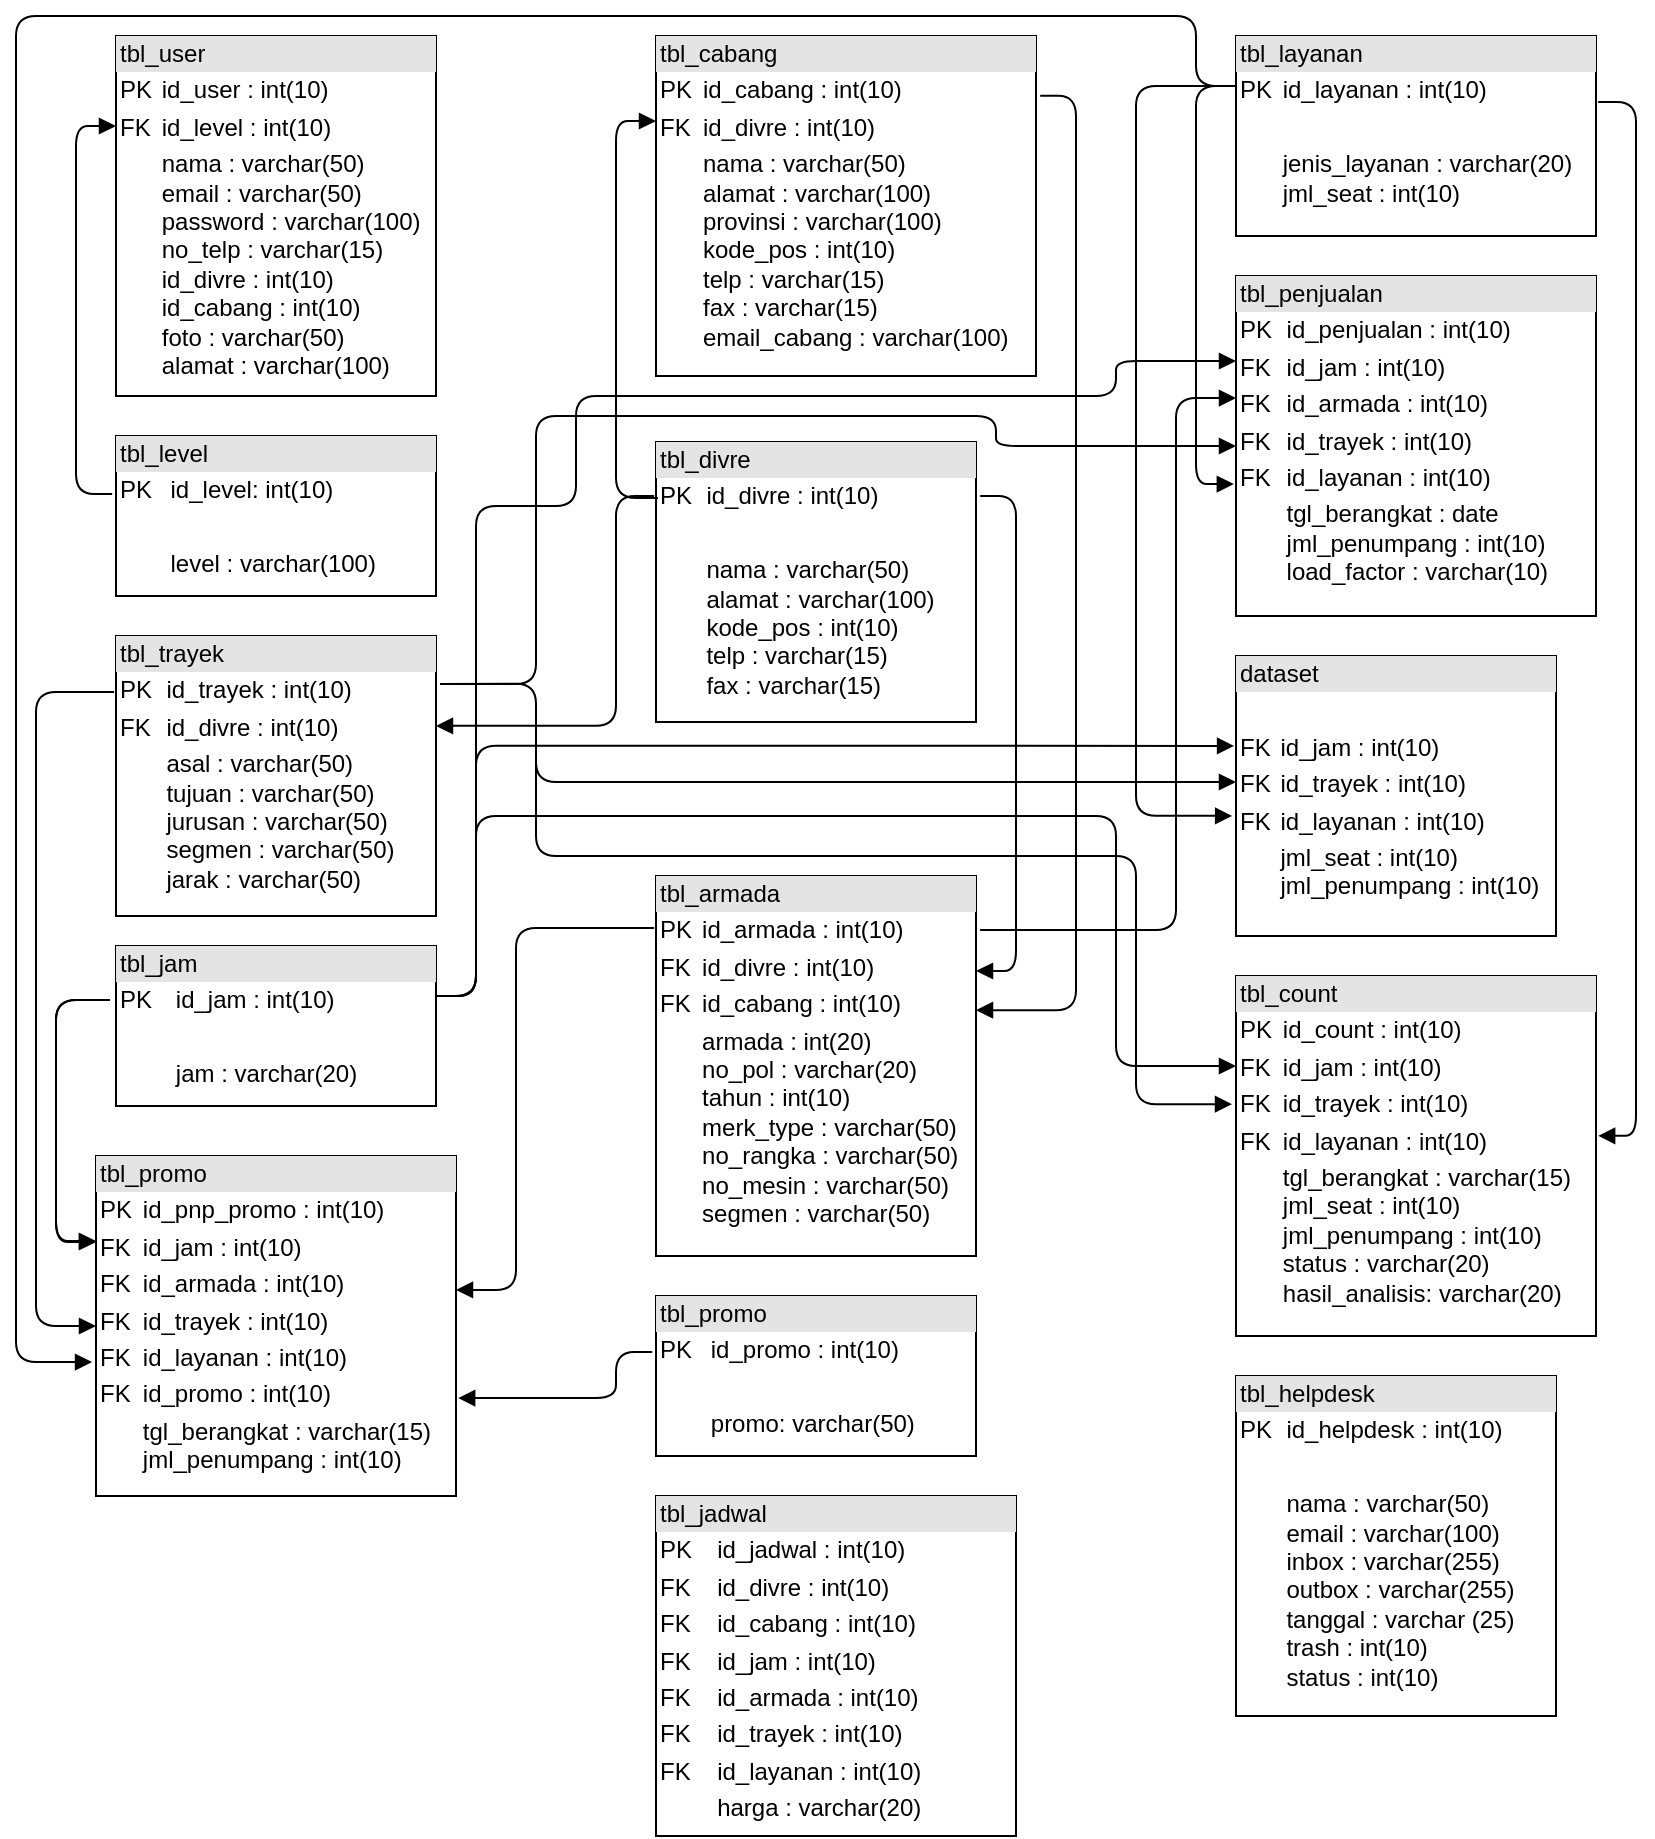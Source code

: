 <mxfile version="10.7.9" type="github"><diagram id="iDcpFwew9G3KRtOqhwn0" name="Page-1"><mxGraphModel dx="1141" dy="521" grid="1" gridSize="10" guides="1" tooltips="1" connect="1" arrows="1" fold="1" page="1" pageScale="1" pageWidth="850" pageHeight="1100" math="0" shadow="0"><root><mxCell id="0"/><mxCell id="1" parent="0"/><mxCell id="OcaQYi3DWX6enCrN7TMO-10" value="&lt;div style=&quot;box-sizing: border-box ; width: 100% ; background: #e4e4e4 ; padding: 2px&quot;&gt;tbl_user&lt;/div&gt;&lt;table style=&quot;width: 100% ; font-size: 1em&quot; cellspacing=&quot;0&quot; cellpadding=&quot;2&quot;&gt;&lt;tbody&gt;&lt;tr&gt;&lt;td&gt;PK&lt;/td&gt;&lt;td&gt;id_user : int(10)&lt;br&gt;&lt;/td&gt;&lt;/tr&gt;&lt;tr&gt;&lt;td&gt;FK&lt;br&gt;&lt;/td&gt;&lt;td&gt;id_level : int(10)&lt;br&gt;&lt;/td&gt;&lt;/tr&gt;&lt;tr&gt;&lt;td&gt;&lt;br&gt;&lt;/td&gt;&lt;td&gt;nama : varchar(50)&lt;br&gt;email : varchar(50)&lt;br&gt;password : varchar(100)&lt;br&gt;no_telp : varchar(15)&lt;br&gt;id_divre : int(10)&lt;br&gt;id_cabang : int(10)&lt;br&gt;foto : varchar(50)&lt;br&gt;alamat : varchar(100)&lt;br&gt;&lt;br&gt;&lt;br&gt;&lt;/td&gt;&lt;/tr&gt;&lt;/tbody&gt;&lt;/table&gt;" style="verticalAlign=top;align=left;overflow=fill;html=1;" parent="1" vertex="1"><mxGeometry x="70" y="30" width="160" height="180" as="geometry"/></mxCell><mxCell id="msrXH95pnR_zULDC1630-1" value="&lt;div style=&quot;box-sizing: border-box ; width: 100% ; background: #e4e4e4 ; padding: 2px&quot;&gt;tbl_level&lt;/div&gt;&lt;table style=&quot;width: 100% ; font-size: 1em&quot; cellspacing=&quot;0&quot; cellpadding=&quot;2&quot;&gt;&lt;tbody&gt;&lt;tr&gt;&lt;td&gt;PK&lt;/td&gt;&lt;td&gt;id_level: int(10)&lt;br&gt;&lt;/td&gt;&lt;/tr&gt;&lt;tr&gt;&lt;td&gt;&lt;br&gt;&lt;/td&gt;&lt;td&gt;&lt;br&gt;&lt;/td&gt;&lt;/tr&gt;&lt;tr&gt;&lt;td&gt;&lt;br&gt;&lt;/td&gt;&lt;td&gt;level : varchar(100)&lt;br&gt;&lt;br&gt;&lt;br&gt;&lt;/td&gt;&lt;/tr&gt;&lt;/tbody&gt;&lt;/table&gt;" style="verticalAlign=top;align=left;overflow=fill;html=1;" vertex="1" parent="1"><mxGeometry x="70" y="230" width="160" height="80" as="geometry"/></mxCell><mxCell id="msrXH95pnR_zULDC1630-2" value="&lt;div style=&quot;box-sizing: border-box ; width: 100% ; background: #e4e4e4 ; padding: 2px&quot;&gt;tbl_cabang&lt;/div&gt;&lt;table style=&quot;width: 100% ; font-size: 1em&quot; cellspacing=&quot;0&quot; cellpadding=&quot;2&quot;&gt;&lt;tbody&gt;&lt;tr&gt;&lt;td&gt;PK&lt;/td&gt;&lt;td&gt;id_cabang : int(10)&lt;br&gt;&lt;/td&gt;&lt;/tr&gt;&lt;tr&gt;&lt;td&gt;FK&lt;br&gt;&lt;/td&gt;&lt;td&gt;id_divre : int(10)&lt;br&gt;&lt;/td&gt;&lt;/tr&gt;&lt;tr&gt;&lt;td&gt;&lt;br&gt;&lt;/td&gt;&lt;td&gt;nama : varchar(50)&lt;br&gt;alamat : varchar(100)&lt;br&gt;provinsi : varchar(100)&lt;br&gt;kode_pos : int(10)&lt;br&gt;telp : varchar(15)&lt;br&gt;fax : varchar(15)&lt;br&gt;email_cabang : varchar(100)&lt;br&gt;&lt;br&gt;&lt;br&gt;&lt;/td&gt;&lt;/tr&gt;&lt;/tbody&gt;&lt;/table&gt;" style="verticalAlign=top;align=left;overflow=fill;html=1;" vertex="1" parent="1"><mxGeometry x="340" y="30" width="190" height="170" as="geometry"/></mxCell><mxCell id="msrXH95pnR_zULDC1630-3" value="&lt;div style=&quot;box-sizing: border-box ; width: 100% ; background: #e4e4e4 ; padding: 2px&quot;&gt;tbl_divre&lt;/div&gt;&lt;table style=&quot;width: 100% ; font-size: 1em&quot; cellspacing=&quot;0&quot; cellpadding=&quot;2&quot;&gt;&lt;tbody&gt;&lt;tr&gt;&lt;td&gt;PK&lt;/td&gt;&lt;td&gt;id_divre : int(10)&lt;br&gt;&lt;/td&gt;&lt;/tr&gt;&lt;tr&gt;&lt;td&gt;&lt;br&gt;&lt;/td&gt;&lt;td&gt;&lt;br&gt;&lt;/td&gt;&lt;/tr&gt;&lt;tr&gt;&lt;td&gt;&lt;br&gt;&lt;/td&gt;&lt;td&gt;nama : varchar(50)&lt;br&gt;alamat : varchar(100)&lt;br&gt;kode_pos : int(10)&lt;br&gt;telp : varchar(15)&lt;br&gt;fax : varchar(15)&lt;br&gt;&lt;br&gt;&lt;br&gt;&lt;/td&gt;&lt;/tr&gt;&lt;/tbody&gt;&lt;/table&gt;" style="verticalAlign=top;align=left;overflow=fill;html=1;" vertex="1" parent="1"><mxGeometry x="340" y="233" width="160" height="140" as="geometry"/></mxCell><mxCell id="msrXH95pnR_zULDC1630-4" value="&lt;div style=&quot;box-sizing: border-box ; width: 100% ; background: #e4e4e4 ; padding: 2px&quot;&gt;tbl_trayek&lt;/div&gt;&lt;table style=&quot;width: 100% ; font-size: 1em&quot; cellspacing=&quot;0&quot; cellpadding=&quot;2&quot;&gt;&lt;tbody&gt;&lt;tr&gt;&lt;td&gt;PK&lt;/td&gt;&lt;td&gt;id_trayek : int(10)&lt;br&gt;&lt;/td&gt;&lt;/tr&gt;&lt;tr&gt;&lt;td&gt;FK&lt;br&gt;&lt;/td&gt;&lt;td&gt;id_divre : int(10)&lt;br&gt;&lt;/td&gt;&lt;/tr&gt;&lt;tr&gt;&lt;td&gt;&lt;br&gt;&lt;/td&gt;&lt;td&gt;asal : varchar(50)&lt;br&gt;tujuan : varchar(50)&lt;br&gt;jurusan : varchar(50)&lt;br&gt;segmen : varchar(50)&lt;br&gt;jarak : varchar(50)&lt;/td&gt;&lt;/tr&gt;&lt;/tbody&gt;&lt;/table&gt;" style="verticalAlign=top;align=left;overflow=fill;html=1;" vertex="1" parent="1"><mxGeometry x="70" y="330" width="160" height="140" as="geometry"/></mxCell><mxCell id="msrXH95pnR_zULDC1630-5" value="&lt;div style=&quot;box-sizing: border-box ; width: 100% ; background: #e4e4e4 ; padding: 2px&quot;&gt;tbl_armada&lt;/div&gt;&lt;table style=&quot;width: 100% ; font-size: 1em&quot; cellspacing=&quot;0&quot; cellpadding=&quot;2&quot;&gt;&lt;tbody&gt;&lt;tr&gt;&lt;td&gt;PK&lt;/td&gt;&lt;td&gt;id_armada : int(10)&lt;br&gt;&lt;/td&gt;&lt;/tr&gt;&lt;tr&gt;&lt;td&gt;FK&lt;br&gt;&lt;/td&gt;&lt;td&gt;id_divre : int(10)&lt;br&gt;&lt;/td&gt;&lt;/tr&gt;&lt;tr&gt;&lt;td&gt;FK&lt;br&gt;&lt;/td&gt;&lt;td&gt;id_cabang : int(10)&lt;br&gt;&lt;/td&gt;&lt;/tr&gt;&lt;tr&gt;&lt;td&gt;&lt;br&gt;&lt;/td&gt;&lt;td&gt;armada : int(20)&lt;br&gt;no_pol : varchar(20)&lt;br&gt;tahun : int(10)&lt;br&gt;merk_type : varchar(50)&lt;br&gt;no_rangka : varchar(50)&lt;br&gt;no_mesin : varchar(50)&lt;br&gt;segmen : varchar(50)&lt;br&gt;&lt;br&gt;&lt;/td&gt;&lt;/tr&gt;&lt;/tbody&gt;&lt;/table&gt;" style="verticalAlign=top;align=left;overflow=fill;html=1;" vertex="1" parent="1"><mxGeometry x="340" y="450" width="160" height="190" as="geometry"/></mxCell><mxCell id="msrXH95pnR_zULDC1630-6" value="&lt;div style=&quot;box-sizing: border-box ; width: 100% ; background: #e4e4e4 ; padding: 2px&quot;&gt;tbl_layanan&lt;/div&gt;&lt;table style=&quot;width: 100% ; font-size: 1em&quot; cellspacing=&quot;0&quot; cellpadding=&quot;2&quot;&gt;&lt;tbody&gt;&lt;tr&gt;&lt;td&gt;PK&lt;/td&gt;&lt;td&gt;id_layanan : int(10)&lt;br&gt;&lt;/td&gt;&lt;/tr&gt;&lt;tr&gt;&lt;td&gt;&lt;br&gt;&lt;/td&gt;&lt;td&gt;&lt;br&gt;&lt;/td&gt;&lt;/tr&gt;&lt;tr&gt;&lt;td&gt;&lt;br&gt;&lt;/td&gt;&lt;td&gt;jenis_layanan : varchar(20)&lt;br&gt;jml_seat : int(10)&lt;br&gt;&lt;br&gt;&lt;br&gt;&lt;/td&gt;&lt;/tr&gt;&lt;/tbody&gt;&lt;/table&gt;" style="verticalAlign=top;align=left;overflow=fill;html=1;" vertex="1" parent="1"><mxGeometry x="630" y="30" width="180" height="100" as="geometry"/></mxCell><mxCell id="msrXH95pnR_zULDC1630-7" value="&lt;div style=&quot;box-sizing: border-box ; width: 100% ; background: #e4e4e4 ; padding: 2px&quot;&gt;tbl_penjualan&lt;/div&gt;&lt;table style=&quot;width: 100% ; font-size: 1em&quot; cellspacing=&quot;0&quot; cellpadding=&quot;2&quot;&gt;&lt;tbody&gt;&lt;tr&gt;&lt;td&gt;PK&lt;/td&gt;&lt;td&gt;id_penjualan : int(10)&lt;br&gt;&lt;/td&gt;&lt;/tr&gt;&lt;tr&gt;&lt;td&gt;FK&lt;br&gt;&lt;/td&gt;&lt;td&gt;id_jam : int(10)&lt;br&gt;&lt;/td&gt;&lt;/tr&gt;&lt;tr&gt;&lt;td&gt;FK&lt;br&gt;&lt;/td&gt;&lt;td&gt;id_armada : int(10)&lt;br&gt;&lt;/td&gt;&lt;/tr&gt;&lt;tr&gt;&lt;td&gt;FK&lt;br&gt;&lt;/td&gt;&lt;td&gt;id_trayek : int(10)&lt;br&gt;&lt;/td&gt;&lt;/tr&gt;&lt;tr&gt;&lt;td&gt;FK&lt;br&gt;&lt;/td&gt;&lt;td&gt;id_layanan : int(10)&lt;br&gt;&lt;/td&gt;&lt;/tr&gt;&lt;tr&gt;&lt;td&gt;&lt;br&gt;&lt;/td&gt;&lt;td&gt;tgl_berangkat : date&lt;br&gt;jml_penumpang : int(10)&lt;br&gt;load_factor : varchar(10)&lt;br&gt;&lt;br&gt;&lt;br&gt;&lt;/td&gt;&lt;/tr&gt;&lt;/tbody&gt;&lt;/table&gt;" style="verticalAlign=top;align=left;overflow=fill;html=1;" vertex="1" parent="1"><mxGeometry x="630" y="150" width="180" height="170" as="geometry"/></mxCell><mxCell id="msrXH95pnR_zULDC1630-9" value="&lt;div style=&quot;box-sizing: border-box ; width: 100% ; background: #e4e4e4 ; padding: 2px&quot;&gt;dataset&lt;/div&gt;&lt;table style=&quot;width: 100% ; font-size: 1em&quot; cellspacing=&quot;0&quot; cellpadding=&quot;2&quot;&gt;&lt;tbody&gt;&lt;tr&gt;&lt;td&gt;&lt;br&gt;&lt;/td&gt;&lt;td&gt;&lt;br&gt;&lt;/td&gt;&lt;/tr&gt;&lt;tr&gt;&lt;td&gt;FK&lt;br&gt;&lt;/td&gt;&lt;td&gt;id_jam : int(10)&lt;br&gt;&lt;/td&gt;&lt;/tr&gt;&lt;tr&gt;&lt;td&gt;FK&lt;br&gt;&lt;/td&gt;&lt;td&gt;id_trayek : int(10)&lt;br&gt;&lt;/td&gt;&lt;/tr&gt;&lt;tr&gt;&lt;td&gt;FK&lt;br&gt;&lt;/td&gt;&lt;td&gt;id_layanan : int(10)&lt;br&gt;&lt;/td&gt;&lt;/tr&gt;&lt;tr&gt;&lt;td&gt;&lt;br&gt;&lt;/td&gt;&lt;td&gt;jml_seat : int(10)&lt;br&gt;jml_penumpang : int(10)&lt;br&gt;&lt;br&gt;&lt;br&gt;&lt;/td&gt;&lt;/tr&gt;&lt;/tbody&gt;&lt;/table&gt;" style="verticalAlign=top;align=left;overflow=fill;html=1;" vertex="1" parent="1"><mxGeometry x="630" y="340" width="160" height="140" as="geometry"/></mxCell><mxCell id="msrXH95pnR_zULDC1630-10" value="&lt;div style=&quot;box-sizing: border-box ; width: 100% ; background: #e4e4e4 ; padding: 2px&quot;&gt;tbl_count&lt;/div&gt;&lt;table style=&quot;width: 100% ; font-size: 1em&quot; cellspacing=&quot;0&quot; cellpadding=&quot;2&quot;&gt;&lt;tbody&gt;&lt;tr&gt;&lt;td&gt;PK&lt;/td&gt;&lt;td&gt;id_count : int(10)&lt;br&gt;&lt;/td&gt;&lt;/tr&gt;&lt;tr&gt;&lt;td&gt;FK&lt;br&gt;&lt;/td&gt;&lt;td&gt;id_jam : int(10)&lt;br&gt;&lt;/td&gt;&lt;/tr&gt;&lt;tr&gt;&lt;td&gt;FK&lt;br&gt;&lt;/td&gt;&lt;td&gt;id_trayek : int(10)&lt;br&gt;&lt;/td&gt;&lt;/tr&gt;&lt;tr&gt;&lt;td&gt;FK&lt;br&gt;&lt;/td&gt;&lt;td&gt;id_layanan : int(10)&lt;br&gt;&lt;/td&gt;&lt;/tr&gt;&lt;tr&gt;&lt;td&gt;&lt;br&gt;&lt;/td&gt;&lt;td&gt;tgl_berangkat : varchar(15)&lt;br&gt;jml_seat : int(10)&lt;br&gt;jml_penumpang : int(10)&lt;br&gt;status : varchar(20)&lt;br&gt;hasil_analisis: varchar(20)&lt;br&gt;&lt;br&gt;&lt;br&gt;&lt;/td&gt;&lt;/tr&gt;&lt;/tbody&gt;&lt;/table&gt;" style="verticalAlign=top;align=left;overflow=fill;html=1;" vertex="1" parent="1"><mxGeometry x="630" y="500" width="180" height="180" as="geometry"/></mxCell><mxCell id="msrXH95pnR_zULDC1630-11" value="&lt;div style=&quot;box-sizing: border-box ; width: 100% ; background: #e4e4e4 ; padding: 2px&quot;&gt;tbl_jam&lt;/div&gt;&lt;table style=&quot;width: 100% ; font-size: 1em&quot; cellspacing=&quot;0&quot; cellpadding=&quot;2&quot;&gt;&lt;tbody&gt;&lt;tr&gt;&lt;td&gt;PK&lt;/td&gt;&lt;td&gt;id_jam : int(10)&lt;br&gt;&lt;/td&gt;&lt;/tr&gt;&lt;tr&gt;&lt;td&gt;&lt;br&gt;&lt;/td&gt;&lt;td&gt;&lt;br&gt;&lt;/td&gt;&lt;/tr&gt;&lt;tr&gt;&lt;td&gt;&lt;br&gt;&lt;/td&gt;&lt;td&gt;jam : varchar(20)&lt;br&gt;&lt;br&gt;&lt;br&gt;&lt;/td&gt;&lt;/tr&gt;&lt;/tbody&gt;&lt;/table&gt;" style="verticalAlign=top;align=left;overflow=fill;html=1;" vertex="1" parent="1"><mxGeometry x="70" y="485" width="160" height="80" as="geometry"/></mxCell><mxCell id="msrXH95pnR_zULDC1630-12" value="&lt;div style=&quot;box-sizing: border-box ; width: 100% ; background: #e4e4e4 ; padding: 2px&quot;&gt;tbl_promo&lt;/div&gt;&lt;table style=&quot;width: 100% ; font-size: 1em&quot; cellspacing=&quot;0&quot; cellpadding=&quot;2&quot;&gt;&lt;tbody&gt;&lt;tr&gt;&lt;td&gt;PK&lt;/td&gt;&lt;td&gt;id_pnp_promo : int(10)&lt;br&gt;&lt;/td&gt;&lt;/tr&gt;&lt;tr&gt;&lt;td&gt;FK&lt;br&gt;&lt;/td&gt;&lt;td&gt;id_jam : int(10)&lt;br&gt;&lt;/td&gt;&lt;/tr&gt;&lt;tr&gt;&lt;td&gt;FK&lt;br&gt;&lt;/td&gt;&lt;td&gt;id_armada : int(10)&lt;br&gt;&lt;/td&gt;&lt;/tr&gt;&lt;tr&gt;&lt;td&gt;FK&lt;br&gt;&lt;/td&gt;&lt;td&gt;id_trayek : int(10)&lt;br&gt;&lt;/td&gt;&lt;/tr&gt;&lt;tr&gt;&lt;td&gt;FK&lt;br&gt;&lt;/td&gt;&lt;td&gt;id_layanan : int(10)&lt;br&gt;&lt;/td&gt;&lt;/tr&gt;&lt;tr&gt;&lt;td&gt;FK&lt;br&gt;&lt;/td&gt;&lt;td&gt;id_promo : int(10)&lt;br&gt;&lt;/td&gt;&lt;/tr&gt;&lt;tr&gt;&lt;td&gt;&lt;br&gt;&lt;/td&gt;&lt;td&gt;tgl_berangkat : varchar(15)&lt;br&gt;jml_penumpang : int(10)&lt;br&gt;&lt;br&gt;&lt;br&gt;&lt;/td&gt;&lt;/tr&gt;&lt;/tbody&gt;&lt;/table&gt;" style="verticalAlign=top;align=left;overflow=fill;html=1;" vertex="1" parent="1"><mxGeometry x="60" y="590" width="180" height="170" as="geometry"/></mxCell><mxCell id="msrXH95pnR_zULDC1630-13" value="&lt;div style=&quot;box-sizing: border-box ; width: 100% ; background: #e4e4e4 ; padding: 2px&quot;&gt;tbl_promo&lt;/div&gt;&lt;table style=&quot;width: 100% ; font-size: 1em&quot; cellspacing=&quot;0&quot; cellpadding=&quot;2&quot;&gt;&lt;tbody&gt;&lt;tr&gt;&lt;td&gt;PK&lt;/td&gt;&lt;td&gt;id_promo : int(10)&lt;br&gt;&lt;/td&gt;&lt;/tr&gt;&lt;tr&gt;&lt;td&gt;&lt;br&gt;&lt;/td&gt;&lt;td&gt;&lt;br&gt;&lt;/td&gt;&lt;/tr&gt;&lt;tr&gt;&lt;td&gt;&lt;br&gt;&lt;/td&gt;&lt;td&gt;promo: varchar(50)&lt;br&gt;&lt;br&gt;&lt;br&gt;&lt;/td&gt;&lt;/tr&gt;&lt;/tbody&gt;&lt;/table&gt;" style="verticalAlign=top;align=left;overflow=fill;html=1;" vertex="1" parent="1"><mxGeometry x="340" y="660" width="160" height="80" as="geometry"/></mxCell><mxCell id="msrXH95pnR_zULDC1630-14" value="&lt;div style=&quot;box-sizing: border-box ; width: 100% ; background: #e4e4e4 ; padding: 2px&quot;&gt;tbl_jadwal&lt;/div&gt;&lt;table style=&quot;width: 100% ; font-size: 1em&quot; cellspacing=&quot;0&quot; cellpadding=&quot;2&quot;&gt;&lt;tbody&gt;&lt;tr&gt;&lt;td&gt;PK&lt;/td&gt;&lt;td&gt;id_jadwal : int(10)&lt;br&gt;&lt;/td&gt;&lt;/tr&gt;&lt;tr&gt;&lt;td&gt;FK&lt;br&gt;&lt;/td&gt;&lt;td&gt;id_divre : int(10)&lt;br&gt;&lt;/td&gt;&lt;/tr&gt;&lt;tr&gt;&lt;td&gt;FK&lt;br&gt;&lt;/td&gt;&lt;td&gt;id_cabang : int(10)&lt;br&gt;&lt;/td&gt;&lt;/tr&gt;&lt;tr&gt;&lt;td&gt;FK&lt;br&gt;&lt;/td&gt;&lt;td&gt;id_jam : int(10)&lt;br&gt;&lt;/td&gt;&lt;/tr&gt;&lt;tr&gt;&lt;td&gt;FK&lt;br&gt;&lt;/td&gt;&lt;td&gt;id_armada : int(10)&lt;br&gt;&lt;/td&gt;&lt;/tr&gt;&lt;tr&gt;&lt;td&gt;FK&lt;br&gt;&lt;/td&gt;&lt;td&gt;id_trayek : int(10)&lt;br&gt;&lt;/td&gt;&lt;/tr&gt;&lt;tr&gt;&lt;td&gt;FK&lt;br&gt;&lt;/td&gt;&lt;td&gt;id_layanan : int(10)&lt;br&gt;&lt;/td&gt;&lt;/tr&gt;&lt;tr&gt;&lt;td&gt;&lt;br&gt;&lt;/td&gt;&lt;td&gt;harga : varchar(20)&lt;br&gt;&lt;br&gt;&lt;br&gt;&lt;br&gt;&lt;/td&gt;&lt;/tr&gt;&lt;/tbody&gt;&lt;/table&gt;" style="verticalAlign=top;align=left;overflow=fill;html=1;" vertex="1" parent="1"><mxGeometry x="340" y="760" width="180" height="170" as="geometry"/></mxCell><mxCell id="msrXH95pnR_zULDC1630-15" value="&lt;div style=&quot;box-sizing: border-box ; width: 100% ; background: #e4e4e4 ; padding: 2px&quot;&gt;tbl_helpdesk&lt;/div&gt;&lt;table style=&quot;width: 100% ; font-size: 1em&quot; cellspacing=&quot;0&quot; cellpadding=&quot;2&quot;&gt;&lt;tbody&gt;&lt;tr&gt;&lt;td&gt;PK&lt;/td&gt;&lt;td&gt;id_helpdesk : int(10)&lt;br&gt;&lt;/td&gt;&lt;/tr&gt;&lt;tr&gt;&lt;td&gt;&lt;br&gt;&lt;/td&gt;&lt;td&gt;&lt;br&gt;&lt;/td&gt;&lt;/tr&gt;&lt;tr&gt;&lt;td&gt;&lt;br&gt;&lt;/td&gt;&lt;td&gt;nama : varchar(50)&lt;br&gt;email : varchar(100)&lt;br&gt;inbox : varchar(255)&lt;br&gt;outbox : varchar(255)&lt;br&gt;tanggal : varchar (25)&lt;br&gt;trash : int(10)&lt;br&gt;status : int(10)&lt;br&gt;&lt;br&gt;&lt;br&gt;&lt;/td&gt;&lt;/tr&gt;&lt;/tbody&gt;&lt;/table&gt;" style="verticalAlign=top;align=left;overflow=fill;html=1;" vertex="1" parent="1"><mxGeometry x="630" y="700" width="160" height="170" as="geometry"/></mxCell><mxCell id="msrXH95pnR_zULDC1630-17" value="" style="endArrow=block;endFill=1;html=1;edgeStyle=orthogonalEdgeStyle;align=left;verticalAlign=top;exitX=-0.012;exitY=0.363;exitDx=0;exitDy=0;exitPerimeter=0;entryX=0;entryY=0.25;entryDx=0;entryDy=0;" edge="1" parent="1" source="msrXH95pnR_zULDC1630-1" target="OcaQYi3DWX6enCrN7TMO-10"><mxGeometry x="-1" relative="1" as="geometry"><mxPoint x="20" y="80" as="sourcePoint"/><mxPoint x="40" y="190" as="targetPoint"/><Array as="points"><mxPoint x="50" y="259"/><mxPoint x="50" y="75"/></Array></mxGeometry></mxCell><mxCell id="msrXH95pnR_zULDC1630-18" value="" style="resizable=0;html=1;align=left;verticalAlign=bottom;labelBackgroundColor=#ffffff;fontSize=10;" connectable="0" vertex="1" parent="msrXH95pnR_zULDC1630-17"><mxGeometry x="-1" relative="1" as="geometry"/></mxCell><mxCell id="msrXH95pnR_zULDC1630-21" value="" style="endArrow=block;endFill=1;html=1;edgeStyle=orthogonalEdgeStyle;align=left;verticalAlign=top;entryX=0;entryY=0.25;entryDx=0;entryDy=0;exitX=0.006;exitY=0.2;exitDx=0;exitDy=0;exitPerimeter=0;" edge="1" parent="1" source="msrXH95pnR_zULDC1630-3" target="msrXH95pnR_zULDC1630-2"><mxGeometry x="-1" relative="1" as="geometry"><mxPoint x="300" y="320" as="sourcePoint"/><mxPoint x="820" y="126" as="targetPoint"/><Array as="points"><mxPoint x="320" y="261"/><mxPoint x="320" y="73"/></Array></mxGeometry></mxCell><mxCell id="msrXH95pnR_zULDC1630-22" value="" style="resizable=0;html=1;align=left;verticalAlign=bottom;labelBackgroundColor=#ffffff;fontSize=10;" connectable="0" vertex="1" parent="msrXH95pnR_zULDC1630-21"><mxGeometry x="-1" relative="1" as="geometry"/></mxCell><mxCell id="msrXH95pnR_zULDC1630-23" value="" style="endArrow=block;endFill=1;html=1;edgeStyle=orthogonalEdgeStyle;align=left;verticalAlign=top;exitX=0;exitY=0.25;exitDx=0;exitDy=0;entryX=-0.006;entryY=0.612;entryDx=0;entryDy=0;entryPerimeter=0;" edge="1" parent="1" source="msrXH95pnR_zULDC1630-6" target="msrXH95pnR_zULDC1630-7"><mxGeometry x="-1" relative="1" as="geometry"><mxPoint x="351" y="265" as="sourcePoint"/><mxPoint x="570" y="350" as="targetPoint"/><Array as="points"><mxPoint x="610" y="55"/><mxPoint x="610" y="254"/></Array></mxGeometry></mxCell><mxCell id="msrXH95pnR_zULDC1630-24" value="" style="resizable=0;html=1;align=left;verticalAlign=bottom;labelBackgroundColor=#ffffff;fontSize=10;" connectable="0" vertex="1" parent="msrXH95pnR_zULDC1630-23"><mxGeometry x="-1" relative="1" as="geometry"/></mxCell><mxCell id="msrXH95pnR_zULDC1630-25" value="" style="endArrow=block;endFill=1;html=1;edgeStyle=orthogonalEdgeStyle;align=left;verticalAlign=top;exitX=1.013;exitY=0.142;exitDx=0;exitDy=0;entryX=0;entryY=0.359;entryDx=0;entryDy=0;entryPerimeter=0;exitPerimeter=0;" edge="1" parent="1" source="msrXH95pnR_zULDC1630-5" target="msrXH95pnR_zULDC1630-7"><mxGeometry x="-1" relative="1" as="geometry"><mxPoint x="570" y="191" as="sourcePoint"/><mxPoint x="569" y="390" as="targetPoint"/><Array as="points"><mxPoint x="600" y="477"/><mxPoint x="600" y="211"/></Array></mxGeometry></mxCell><mxCell id="msrXH95pnR_zULDC1630-26" value="" style="resizable=0;html=1;align=left;verticalAlign=bottom;labelBackgroundColor=#ffffff;fontSize=10;" connectable="0" vertex="1" parent="msrXH95pnR_zULDC1630-25"><mxGeometry x="-1" relative="1" as="geometry"/></mxCell><mxCell id="msrXH95pnR_zULDC1630-27" value="" style="endArrow=block;endFill=1;html=1;edgeStyle=orthogonalEdgeStyle;align=left;verticalAlign=top;entryX=0;entryY=0.5;entryDx=0;entryDy=0;" edge="1" parent="1" target="msrXH95pnR_zULDC1630-7"><mxGeometry x="-1" relative="1" as="geometry"><mxPoint x="232" y="354" as="sourcePoint"/><mxPoint x="350" y="83" as="targetPoint"/><Array as="points"><mxPoint x="280" y="354"/><mxPoint x="280" y="220"/><mxPoint x="510" y="220"/><mxPoint x="510" y="235"/></Array></mxGeometry></mxCell><mxCell id="msrXH95pnR_zULDC1630-28" value="" style="resizable=0;html=1;align=left;verticalAlign=bottom;labelBackgroundColor=#ffffff;fontSize=10;" connectable="0" vertex="1" parent="msrXH95pnR_zULDC1630-27"><mxGeometry x="-1" relative="1" as="geometry"/></mxCell><mxCell id="msrXH95pnR_zULDC1630-29" value="" style="endArrow=block;endFill=1;html=1;edgeStyle=orthogonalEdgeStyle;align=left;verticalAlign=top;entryX=0;entryY=0.25;entryDx=0;entryDy=0;" edge="1" parent="1" target="msrXH95pnR_zULDC1630-7"><mxGeometry x="-1" relative="1" as="geometry"><mxPoint x="233" y="510" as="sourcePoint"/><mxPoint x="350" y="83" as="targetPoint"/><Array as="points"><mxPoint x="250" y="510"/><mxPoint x="250" y="265"/><mxPoint x="300" y="265"/><mxPoint x="300" y="210"/><mxPoint x="570" y="210"/><mxPoint x="570" y="193"/></Array></mxGeometry></mxCell><mxCell id="msrXH95pnR_zULDC1630-30" value="" style="resizable=0;html=1;align=left;verticalAlign=bottom;labelBackgroundColor=#ffffff;fontSize=10;" connectable="0" vertex="1" parent="msrXH95pnR_zULDC1630-29"><mxGeometry x="-1" relative="1" as="geometry"/></mxCell><mxCell id="msrXH95pnR_zULDC1630-33" value="" style="endArrow=block;endFill=1;html=1;edgeStyle=orthogonalEdgeStyle;align=left;verticalAlign=top;entryX=-0.006;entryY=0.321;entryDx=0;entryDy=0;entryPerimeter=0;" edge="1" parent="1" target="msrXH95pnR_zULDC1630-9"><mxGeometry x="-1" relative="1" as="geometry"><mxPoint x="230" y="510" as="sourcePoint"/><mxPoint x="540" y="320" as="targetPoint"/><Array as="points"><mxPoint x="250" y="510"/><mxPoint x="250" y="385"/></Array></mxGeometry></mxCell><mxCell id="msrXH95pnR_zULDC1630-34" value="" style="resizable=0;html=1;align=left;verticalAlign=bottom;labelBackgroundColor=#ffffff;fontSize=10;" connectable="0" vertex="1" parent="msrXH95pnR_zULDC1630-33"><mxGeometry x="-1" relative="1" as="geometry"/></mxCell><mxCell id="msrXH95pnR_zULDC1630-35" value="" style="endArrow=block;endFill=1;html=1;edgeStyle=orthogonalEdgeStyle;align=left;verticalAlign=top;entryX=1;entryY=0.321;entryDx=0;entryDy=0;entryPerimeter=0;exitX=-0.006;exitY=0.193;exitDx=0;exitDy=0;exitPerimeter=0;" edge="1" parent="1" source="msrXH95pnR_zULDC1630-3" target="msrXH95pnR_zULDC1630-4"><mxGeometry x="-1" relative="1" as="geometry"><mxPoint x="320" y="260" as="sourcePoint"/><mxPoint x="639" y="395" as="targetPoint"/><Array as="points"><mxPoint x="320" y="260"/><mxPoint x="320" y="375"/></Array></mxGeometry></mxCell><mxCell id="msrXH95pnR_zULDC1630-36" value="" style="resizable=0;html=1;align=left;verticalAlign=bottom;labelBackgroundColor=#ffffff;fontSize=10;" connectable="0" vertex="1" parent="msrXH95pnR_zULDC1630-35"><mxGeometry x="-1" relative="1" as="geometry"/></mxCell><mxCell id="msrXH95pnR_zULDC1630-38" value="" style="endArrow=block;endFill=1;html=1;edgeStyle=orthogonalEdgeStyle;align=left;verticalAlign=top;exitX=1.013;exitY=0.171;exitDx=0;exitDy=0;exitPerimeter=0;" edge="1" parent="1" source="msrXH95pnR_zULDC1630-4"><mxGeometry x="-1" relative="1" as="geometry"><mxPoint x="240" y="520" as="sourcePoint"/><mxPoint x="630" y="403" as="targetPoint"/><Array as="points"><mxPoint x="280" y="354"/><mxPoint x="280" y="403"/></Array></mxGeometry></mxCell><mxCell id="msrXH95pnR_zULDC1630-39" value="" style="resizable=0;html=1;align=left;verticalAlign=bottom;labelBackgroundColor=#ffffff;fontSize=10;" connectable="0" vertex="1" parent="msrXH95pnR_zULDC1630-38"><mxGeometry x="-1" relative="1" as="geometry"/></mxCell><mxCell id="msrXH95pnR_zULDC1630-40" value="" style="endArrow=block;endFill=1;html=1;edgeStyle=orthogonalEdgeStyle;align=left;verticalAlign=top;exitX=0;exitY=0.25;exitDx=0;exitDy=0;entryX=-0.012;entryY=0.571;entryDx=0;entryDy=0;entryPerimeter=0;" edge="1" parent="1" source="msrXH95pnR_zULDC1630-6" target="msrXH95pnR_zULDC1630-9"><mxGeometry x="-1" relative="1" as="geometry"><mxPoint x="640" y="65" as="sourcePoint"/><mxPoint x="590" y="520" as="targetPoint"/><Array as="points"><mxPoint x="580" y="55"/><mxPoint x="580" y="420"/></Array></mxGeometry></mxCell><mxCell id="msrXH95pnR_zULDC1630-41" value="" style="resizable=0;html=1;align=left;verticalAlign=bottom;labelBackgroundColor=#ffffff;fontSize=10;" connectable="0" vertex="1" parent="msrXH95pnR_zULDC1630-40"><mxGeometry x="-1" relative="1" as="geometry"/></mxCell><mxCell id="msrXH95pnR_zULDC1630-42" value="" style="endArrow=block;endFill=1;html=1;edgeStyle=orthogonalEdgeStyle;align=left;verticalAlign=top;entryX=0;entryY=0.25;entryDx=0;entryDy=0;" edge="1" parent="1" target="msrXH95pnR_zULDC1630-10"><mxGeometry x="-1" relative="1" as="geometry"><mxPoint x="230" y="510" as="sourcePoint"/><mxPoint x="640" y="221" as="targetPoint"/><Array as="points"><mxPoint x="250" y="510"/><mxPoint x="250" y="420"/><mxPoint x="570" y="420"/><mxPoint x="570" y="545"/></Array></mxGeometry></mxCell><mxCell id="msrXH95pnR_zULDC1630-43" value="" style="resizable=0;html=1;align=left;verticalAlign=bottom;labelBackgroundColor=#ffffff;fontSize=10;" connectable="0" vertex="1" parent="msrXH95pnR_zULDC1630-42"><mxGeometry x="-1" relative="1" as="geometry"/></mxCell><mxCell id="msrXH95pnR_zULDC1630-44" value="" style="endArrow=block;endFill=1;html=1;edgeStyle=orthogonalEdgeStyle;align=left;verticalAlign=top;entryX=-0.011;entryY=0.356;entryDx=0;entryDy=0;entryPerimeter=0;" edge="1" parent="1" target="msrXH95pnR_zULDC1630-10"><mxGeometry x="-1" relative="1" as="geometry"><mxPoint x="280" y="390" as="sourcePoint"/><mxPoint x="640" y="555" as="targetPoint"/><Array as="points"><mxPoint x="280" y="390"/><mxPoint x="280" y="440"/><mxPoint x="580" y="440"/><mxPoint x="580" y="564"/></Array></mxGeometry></mxCell><mxCell id="msrXH95pnR_zULDC1630-45" value="" style="resizable=0;html=1;align=left;verticalAlign=bottom;labelBackgroundColor=#ffffff;fontSize=10;" connectable="0" vertex="1" parent="msrXH95pnR_zULDC1630-44"><mxGeometry x="-1" relative="1" as="geometry"/></mxCell><mxCell id="msrXH95pnR_zULDC1630-46" value="" style="endArrow=block;endFill=1;html=1;edgeStyle=orthogonalEdgeStyle;align=left;verticalAlign=top;exitX=1.006;exitY=0.33;exitDx=0;exitDy=0;entryX=1.006;entryY=0.444;entryDx=0;entryDy=0;entryPerimeter=0;exitPerimeter=0;" edge="1" parent="1" source="msrXH95pnR_zULDC1630-6" target="msrXH95pnR_zULDC1630-10"><mxGeometry x="-1" relative="1" as="geometry"><mxPoint x="640" y="65" as="sourcePoint"/><mxPoint x="638" y="430" as="targetPoint"/><Array as="points"><mxPoint x="830" y="63"/><mxPoint x="830" y="580"/></Array></mxGeometry></mxCell><mxCell id="msrXH95pnR_zULDC1630-47" value="" style="resizable=0;html=1;align=left;verticalAlign=bottom;labelBackgroundColor=#ffffff;fontSize=10;" connectable="0" vertex="1" parent="msrXH95pnR_zULDC1630-46"><mxGeometry x="-1" relative="1" as="geometry"/></mxCell><mxCell id="msrXH95pnR_zULDC1630-49" value="" style="endArrow=block;endFill=1;html=1;edgeStyle=orthogonalEdgeStyle;align=left;verticalAlign=top;exitX=1.013;exitY=0.193;exitDx=0;exitDy=0;entryX=1;entryY=0.25;entryDx=0;entryDy=0;exitPerimeter=0;" edge="1" parent="1" source="msrXH95pnR_zULDC1630-3" target="msrXH95pnR_zULDC1630-5"><mxGeometry x="-1" relative="1" as="geometry"><mxPoint x="520" y="381.5" as="sourcePoint"/><mxPoint x="520" y="898.5" as="targetPoint"/><Array as="points"><mxPoint x="520" y="260"/><mxPoint x="520" y="498"/></Array></mxGeometry></mxCell><mxCell id="msrXH95pnR_zULDC1630-50" value="" style="resizable=0;html=1;align=left;verticalAlign=bottom;labelBackgroundColor=#ffffff;fontSize=10;" connectable="0" vertex="1" parent="msrXH95pnR_zULDC1630-49"><mxGeometry x="-1" relative="1" as="geometry"/></mxCell><mxCell id="msrXH95pnR_zULDC1630-51" value="" style="endArrow=block;endFill=1;html=1;edgeStyle=orthogonalEdgeStyle;align=left;verticalAlign=top;exitX=1.011;exitY=0.176;exitDx=0;exitDy=0;entryX=1;entryY=0.353;entryDx=0;entryDy=0;exitPerimeter=0;entryPerimeter=0;" edge="1" parent="1" source="msrXH95pnR_zULDC1630-2" target="msrXH95pnR_zULDC1630-5"><mxGeometry x="-1" relative="1" as="geometry"><mxPoint x="532" y="270" as="sourcePoint"/><mxPoint x="530" y="508" as="targetPoint"/><Array as="points"><mxPoint x="550" y="60"/><mxPoint x="550" y="517"/></Array></mxGeometry></mxCell><mxCell id="msrXH95pnR_zULDC1630-52" value="" style="resizable=0;html=1;align=left;verticalAlign=bottom;labelBackgroundColor=#ffffff;fontSize=10;" connectable="0" vertex="1" parent="msrXH95pnR_zULDC1630-51"><mxGeometry x="-1" relative="1" as="geometry"/></mxCell><mxCell id="msrXH95pnR_zULDC1630-53" value="" style="endArrow=block;endFill=1;html=1;edgeStyle=orthogonalEdgeStyle;align=left;verticalAlign=top;entryX=0;entryY=0.25;entryDx=0;entryDy=0;exitX=-0.019;exitY=0.338;exitDx=0;exitDy=0;exitPerimeter=0;" edge="1" parent="1" source="msrXH95pnR_zULDC1630-11" target="msrXH95pnR_zULDC1630-12"><mxGeometry x="-1" relative="1" as="geometry"><mxPoint x="159" y="784.5" as="sourcePoint"/><mxPoint x="50" y="899.5" as="targetPoint"/><Array as="points"><mxPoint x="40" y="512"/><mxPoint x="40" y="633"/></Array></mxGeometry></mxCell><mxCell id="msrXH95pnR_zULDC1630-54" value="" style="resizable=0;html=1;align=left;verticalAlign=bottom;labelBackgroundColor=#ffffff;fontSize=10;" connectable="0" vertex="1" parent="msrXH95pnR_zULDC1630-53"><mxGeometry x="-1" relative="1" as="geometry"/></mxCell><mxCell id="msrXH95pnR_zULDC1630-55" value="" style="endArrow=block;endFill=1;html=1;edgeStyle=orthogonalEdgeStyle;align=left;verticalAlign=top;entryX=1;entryY=0.394;entryDx=0;entryDy=0;exitX=-0.006;exitY=0.137;exitDx=0;exitDy=0;exitPerimeter=0;entryPerimeter=0;" edge="1" parent="1" source="msrXH95pnR_zULDC1630-5" target="msrXH95pnR_zULDC1630-12"><mxGeometry x="-1" relative="1" as="geometry"><mxPoint x="287" y="679.5" as="sourcePoint"/><mxPoint x="280" y="800.5" as="targetPoint"/><Array as="points"><mxPoint x="270" y="476"/><mxPoint x="270" y="657"/></Array></mxGeometry></mxCell><mxCell id="msrXH95pnR_zULDC1630-56" value="" style="resizable=0;html=1;align=left;verticalAlign=bottom;labelBackgroundColor=#ffffff;fontSize=10;" connectable="0" vertex="1" parent="msrXH95pnR_zULDC1630-55"><mxGeometry x="-1" relative="1" as="geometry"/></mxCell><mxCell id="msrXH95pnR_zULDC1630-57" value="" style="endArrow=block;endFill=1;html=1;edgeStyle=orthogonalEdgeStyle;align=left;verticalAlign=top;entryX=0;entryY=0.5;entryDx=0;entryDy=0;exitX=-0.006;exitY=0.2;exitDx=0;exitDy=0;exitPerimeter=0;" edge="1" parent="1" source="msrXH95pnR_zULDC1630-4" target="msrXH95pnR_zULDC1630-12"><mxGeometry x="-1" relative="1" as="geometry"><mxPoint x="77" y="522" as="sourcePoint"/><mxPoint x="70" y="643" as="targetPoint"/><Array as="points"><mxPoint x="30" y="358"/><mxPoint x="30" y="675"/></Array></mxGeometry></mxCell><mxCell id="msrXH95pnR_zULDC1630-58" value="" style="resizable=0;html=1;align=left;verticalAlign=bottom;labelBackgroundColor=#ffffff;fontSize=10;" connectable="0" vertex="1" parent="msrXH95pnR_zULDC1630-57"><mxGeometry x="-1" relative="1" as="geometry"/></mxCell><mxCell id="msrXH95pnR_zULDC1630-59" value="" style="endArrow=block;endFill=1;html=1;edgeStyle=orthogonalEdgeStyle;align=left;verticalAlign=top;entryX=-0.011;entryY=0.606;entryDx=0;entryDy=0;entryPerimeter=0;exitX=0;exitY=0.25;exitDx=0;exitDy=0;" edge="1" parent="1" source="msrXH95pnR_zULDC1630-6" target="msrXH95pnR_zULDC1630-12"><mxGeometry x="-1" relative="1" as="geometry"><mxPoint x="630" y="50" as="sourcePoint"/><mxPoint x="50" y="683.5" as="targetPoint"/><Array as="points"><mxPoint x="610" y="55"/><mxPoint x="610" y="20"/><mxPoint x="20" y="20"/><mxPoint x="20" y="693"/></Array></mxGeometry></mxCell><mxCell id="msrXH95pnR_zULDC1630-60" value="" style="resizable=0;html=1;align=left;verticalAlign=bottom;labelBackgroundColor=#ffffff;fontSize=10;" connectable="0" vertex="1" parent="msrXH95pnR_zULDC1630-59"><mxGeometry x="-1" relative="1" as="geometry"/></mxCell><mxCell id="msrXH95pnR_zULDC1630-61" value="" style="endArrow=block;endFill=1;html=1;edgeStyle=orthogonalEdgeStyle;align=left;verticalAlign=top;entryX=0;entryY=0.25;entryDx=0;entryDy=0;exitX=-0.019;exitY=0.338;exitDx=0;exitDy=0;exitPerimeter=0;" edge="1" parent="1"><mxGeometry x="-1" relative="1" as="geometry"><mxPoint x="67" y="512" as="sourcePoint"/><mxPoint x="60" y="633" as="targetPoint"/><Array as="points"><mxPoint x="40" y="512"/><mxPoint x="40" y="633"/></Array></mxGeometry></mxCell><mxCell id="msrXH95pnR_zULDC1630-62" value="" style="resizable=0;html=1;align=left;verticalAlign=bottom;labelBackgroundColor=#ffffff;fontSize=10;" connectable="0" vertex="1" parent="msrXH95pnR_zULDC1630-61"><mxGeometry x="-1" relative="1" as="geometry"/></mxCell><mxCell id="msrXH95pnR_zULDC1630-63" value="" style="endArrow=block;endFill=1;html=1;edgeStyle=orthogonalEdgeStyle;align=left;verticalAlign=top;entryX=1.006;entryY=0.712;entryDx=0;entryDy=0;exitX=-0.012;exitY=0.35;exitDx=0;exitDy=0;exitPerimeter=0;entryPerimeter=0;" edge="1" parent="1" source="msrXH95pnR_zULDC1630-13" target="msrXH95pnR_zULDC1630-12"><mxGeometry x="-1" relative="1" as="geometry"><mxPoint x="77" y="522" as="sourcePoint"/><mxPoint x="70" y="643" as="targetPoint"/><Array as="points"><mxPoint x="320" y="688"/><mxPoint x="320" y="711"/></Array></mxGeometry></mxCell><mxCell id="msrXH95pnR_zULDC1630-64" value="" style="resizable=0;html=1;align=left;verticalAlign=bottom;labelBackgroundColor=#ffffff;fontSize=10;" connectable="0" vertex="1" parent="msrXH95pnR_zULDC1630-63"><mxGeometry x="-1" relative="1" as="geometry"/></mxCell></root></mxGraphModel></diagram></mxfile>